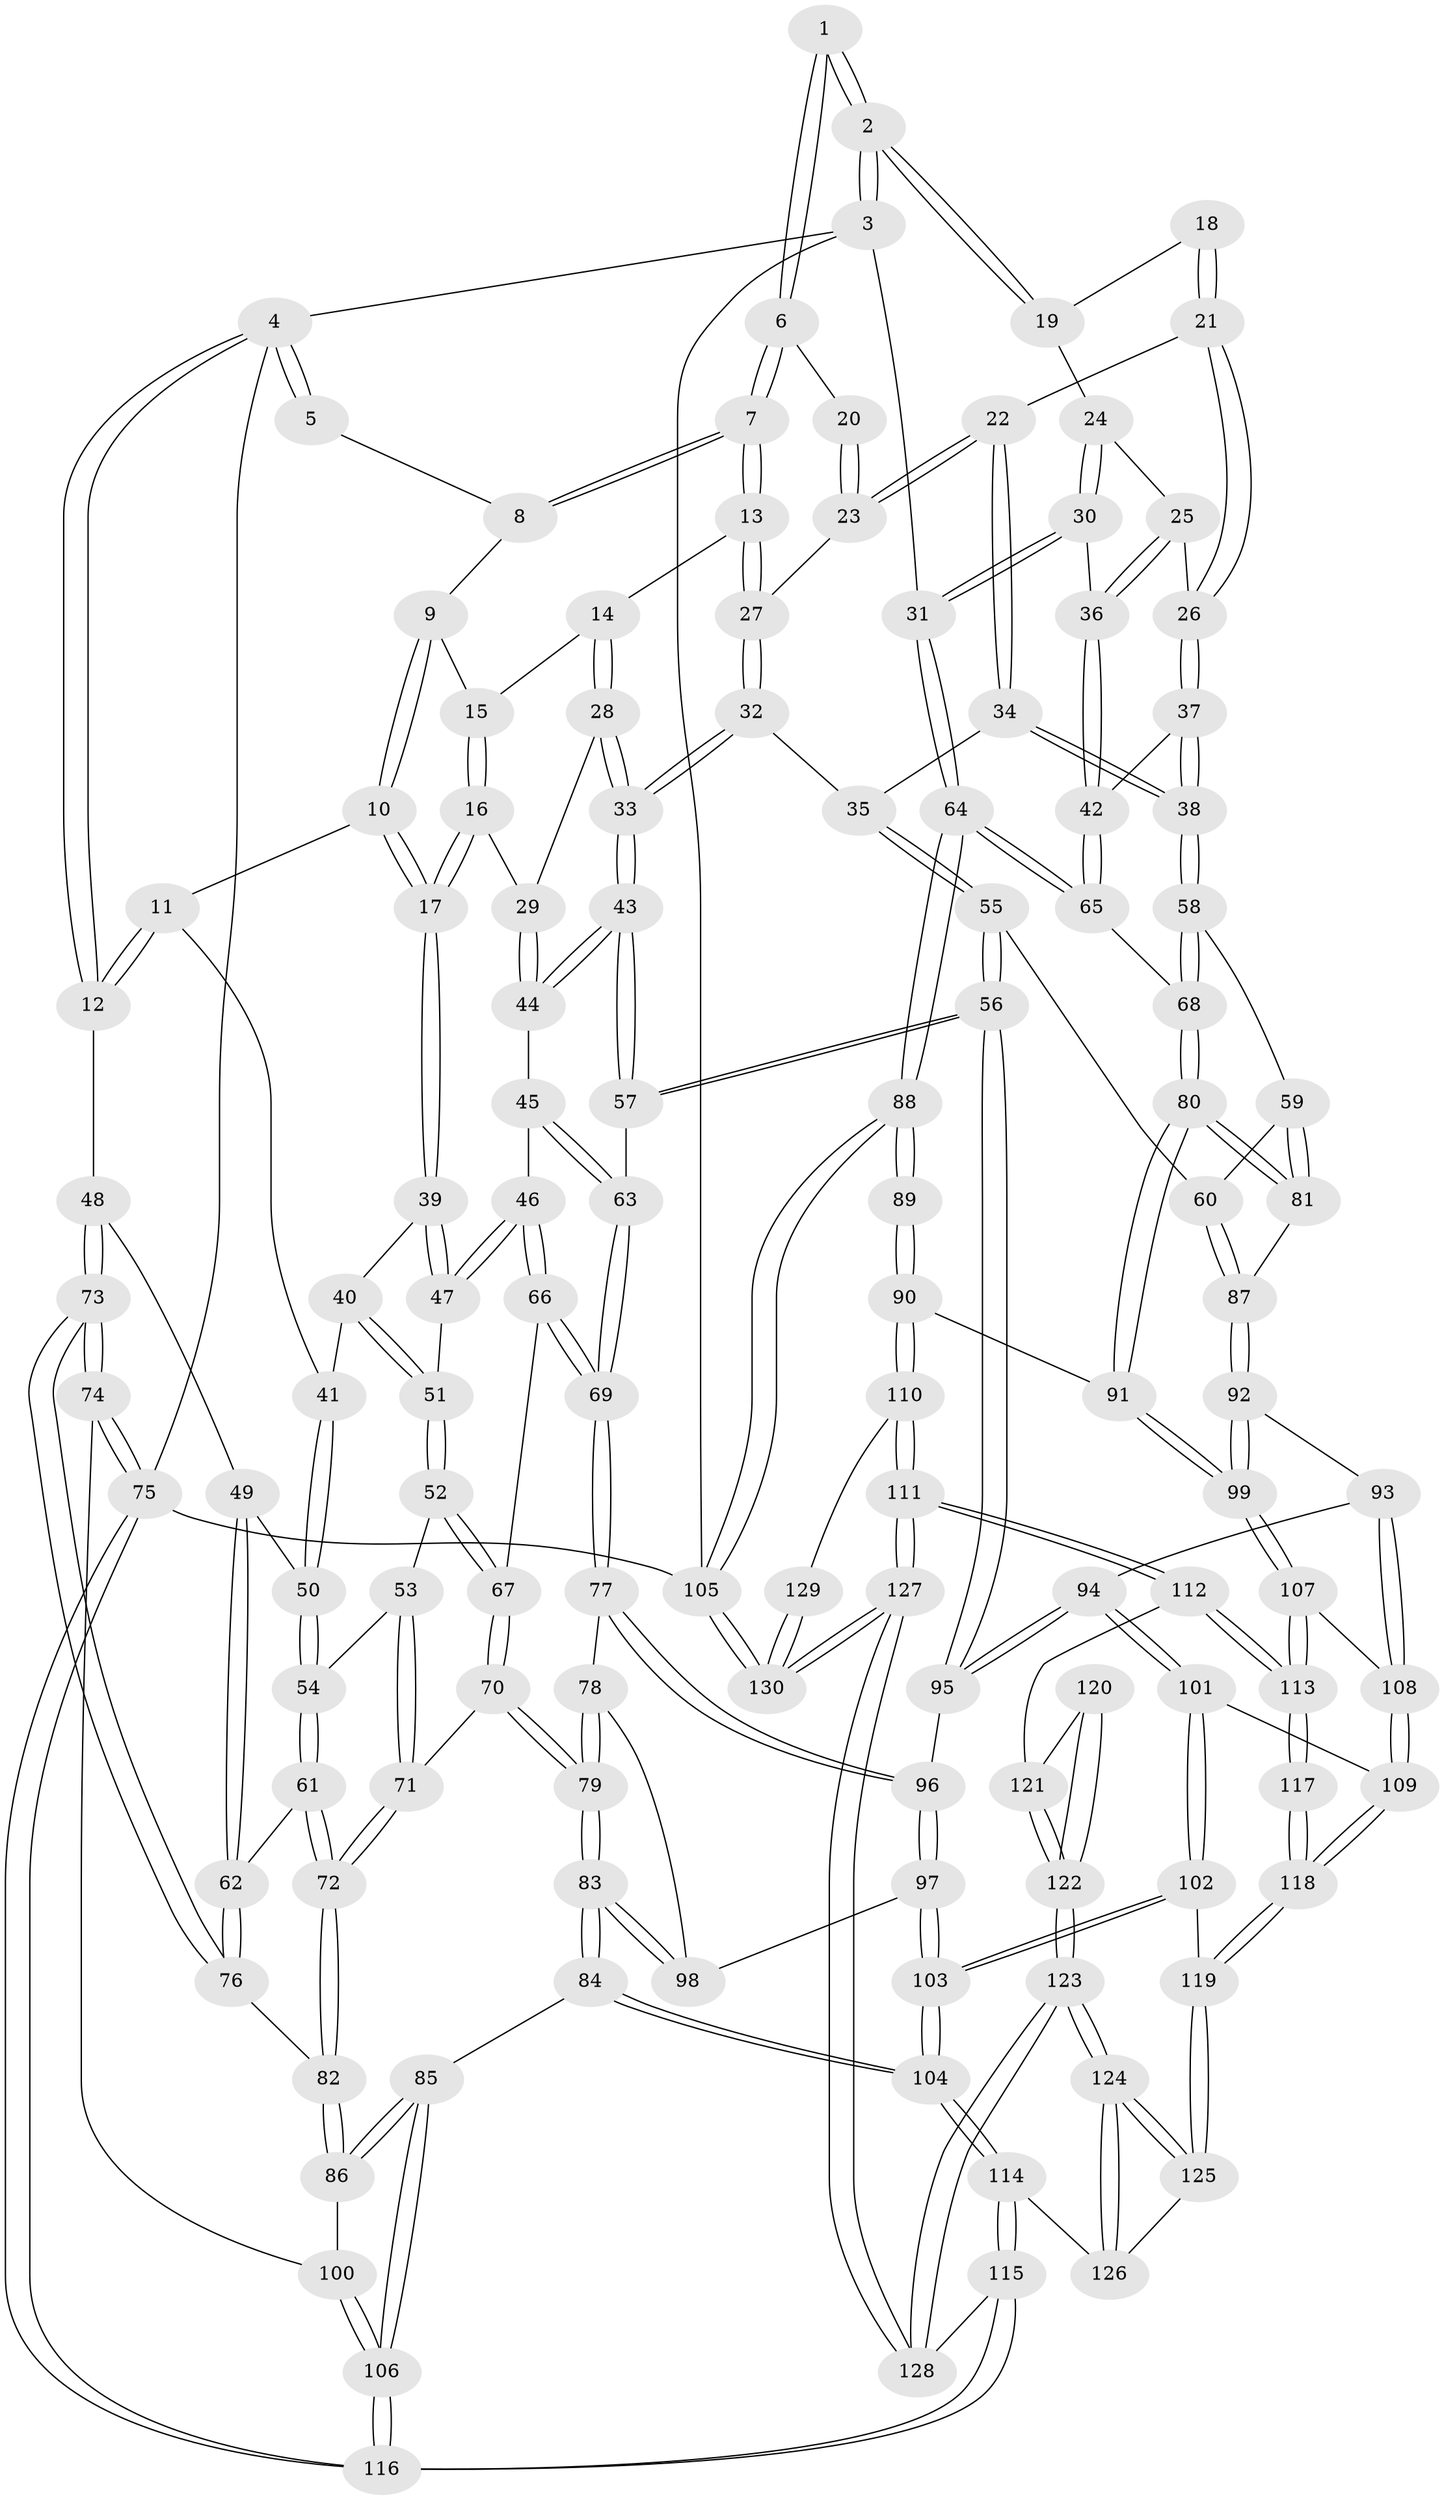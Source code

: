 // Generated by graph-tools (version 1.1) at 2025/38/03/09/25 02:38:43]
// undirected, 130 vertices, 322 edges
graph export_dot {
graph [start="1"]
  node [color=gray90,style=filled];
  1 [pos="+0.6753405428126574+0"];
  2 [pos="+1+0"];
  3 [pos="+1+0"];
  4 [pos="+0+0"];
  5 [pos="+0.3710916927191295+0"];
  6 [pos="+0.664837309626639+0.050141163436119504"];
  7 [pos="+0.6551600751954567+0.06312071290888364"];
  8 [pos="+0.3759876316414915+0.0002212041400695698"];
  9 [pos="+0.37442681389761895+0.00898082307110859"];
  10 [pos="+0.216397840670697+0.15445619939374022"];
  11 [pos="+0.17331318057542308+0.15233707770358673"];
  12 [pos="+0+0"];
  13 [pos="+0.6202701545391942+0.13039980699174222"];
  14 [pos="+0.5381985588333029+0.15364245395236162"];
  15 [pos="+0.4352391926704173+0.10418654529811461"];
  16 [pos="+0.3464749127897145+0.24203954197675276"];
  17 [pos="+0.32863010756311556+0.24581139269284505"];
  18 [pos="+0.7871882443665491+0.09738098250319821"];
  19 [pos="+0.8717694159128662+0.09974689958435298"];
  20 [pos="+0.7608947678212289+0.08982065743564929"];
  21 [pos="+0.8065351627633089+0.24379363461845177"];
  22 [pos="+0.7866608085888651+0.24789371468878132"];
  23 [pos="+0.7674539907949315+0.23024594742161755"];
  24 [pos="+0.9035088184452049+0.17950225595721803"];
  25 [pos="+0.87597020337813+0.21826825402366484"];
  26 [pos="+0.8432161849086152+0.24937444184040647"];
  27 [pos="+0.6295982016630951+0.1558663117904316"];
  28 [pos="+0.49585812298363985+0.21965502167357565"];
  29 [pos="+0.3794097249176373+0.24866031839065042"];
  30 [pos="+1+0.23785164355056929"];
  31 [pos="+1+0.2327112872231166"];
  32 [pos="+0.6379741368317841+0.23483222443718524"];
  33 [pos="+0.5217671231923379+0.34463924641470844"];
  34 [pos="+0.7278864440831349+0.3167962151536949"];
  35 [pos="+0.6910918619338795+0.3195950625606597"];
  36 [pos="+0.9572801307480987+0.3074960087154398"];
  37 [pos="+0.8758010520990873+0.357334642365597"];
  38 [pos="+0.8127399580516262+0.3843506346163"];
  39 [pos="+0.3197351168133476+0.3012841878455597"];
  40 [pos="+0.19682717302048885+0.3402451327698875"];
  41 [pos="+0.16419544164359215+0.30575529258294243"];
  42 [pos="+0.8835368260730985+0.3596351755711103"];
  43 [pos="+0.5210839960127166+0.3475047279043555"];
  44 [pos="+0.46914913086189103+0.34692260084393545"];
  45 [pos="+0.41282121407481415+0.38255777061695206"];
  46 [pos="+0.3411377431045703+0.3967401820560682"];
  47 [pos="+0.3275838845478503+0.35747646385909426"];
  48 [pos="+0+0.08441029749160102"];
  49 [pos="+0.08186750079061508+0.3560165511616687"];
  50 [pos="+0.09701141246398327+0.35611988241731324"];
  51 [pos="+0.2040608241772065+0.3733163486444554"];
  52 [pos="+0.19965055819275232+0.40884413875544173"];
  53 [pos="+0.1696550321196286+0.4364866887435265"];
  54 [pos="+0.16186090597647182+0.43844355377301586"];
  55 [pos="+0.6134747025656928+0.4546135805436194"];
  56 [pos="+0.5925463243578445+0.4576451181263107"];
  57 [pos="+0.5910226197880801+0.45689845421755787"];
  58 [pos="+0.7917839765475264+0.4319230717273228"];
  59 [pos="+0.7389494972077226+0.46337914351316084"];
  60 [pos="+0.6400056410631011+0.4665417355188009"];
  61 [pos="+0.1385957792126185+0.46434409201632865"];
  62 [pos="+0.035310345982700796+0.47501095838373325"];
  63 [pos="+0.4811312097271016+0.4824628777815008"];
  64 [pos="+1+0.48830465987103067"];
  65 [pos="+0.9469204105749806+0.4454088679888572"];
  66 [pos="+0.33084169061440877+0.4319192228593603"];
  67 [pos="+0.32035645934430684+0.43755997405990027"];
  68 [pos="+0.8734478888488209+0.5175186889031105"];
  69 [pos="+0.41249337554767895+0.5191777956675364"];
  70 [pos="+0.2590259993710367+0.517961013667084"];
  71 [pos="+0.25278471606329345+0.5178309915711451"];
  72 [pos="+0.16148137795954218+0.5649369239101676"];
  73 [pos="+0+0.5605532545242267"];
  74 [pos="+0+0.6121477307140895"];
  75 [pos="+0+1"];
  76 [pos="+0+0.5278085824528"];
  77 [pos="+0.410465211506268+0.5302676675934652"];
  78 [pos="+0.3880171085053688+0.5623388240774094"];
  79 [pos="+0.3215242561132013+0.6290177231313058"];
  80 [pos="+0.8571292500649013+0.5920938750257485"];
  81 [pos="+0.8063329908756398+0.5787638973743241"];
  82 [pos="+0.154801474430564+0.578048090076871"];
  83 [pos="+0.3169568500481192+0.6496522812255877"];
  84 [pos="+0.2962803670847801+0.7041916800187699"];
  85 [pos="+0.2719003154508666+0.7056661183345134"];
  86 [pos="+0.1639157672482353+0.6232227223711508"];
  87 [pos="+0.7138853835754712+0.5987170483397417"];
  88 [pos="+1+0.6778237426946128"];
  89 [pos="+1+0.6860835599256968"];
  90 [pos="+0.9055477751590981+0.6518015798689316"];
  91 [pos="+0.8889829396072642+0.6436674929911004"];
  92 [pos="+0.6984615245496517+0.631252032849215"];
  93 [pos="+0.6116879606807297+0.6614485417097588"];
  94 [pos="+0.6109077244130982+0.6612932572768219"];
  95 [pos="+0.5610962701199168+0.6068954229367257"];
  96 [pos="+0.5122888847012185+0.6234191385268105"];
  97 [pos="+0.48957969401713297+0.6486240445866882"];
  98 [pos="+0.45219943004751534+0.6365451485419074"];
  99 [pos="+0.7602006189004233+0.7257219847826315"];
  100 [pos="+0.08759248336947936+0.6696094716049722"];
  101 [pos="+0.5899119704812484+0.6943370671895482"];
  102 [pos="+0.44784869076604744+0.7854772278986425"];
  103 [pos="+0.44445535059790425+0.7852229364147016"];
  104 [pos="+0.39565661244898953+0.804331087709474"];
  105 [pos="+1+1"];
  106 [pos="+0.13320718894257416+0.8135585100314643"];
  107 [pos="+0.7460876026908827+0.7612539749066745"];
  108 [pos="+0.6635064176895026+0.7390589852620009"];
  109 [pos="+0.597837865866842+0.8040362337895826"];
  110 [pos="+0.8490326948573901+0.8632220355364533"];
  111 [pos="+0.8251865680104707+0.8752517226759231"];
  112 [pos="+0.7726218831151523+0.8475295762184346"];
  113 [pos="+0.7565682563620634+0.8233403839161128"];
  114 [pos="+0.38015634199106546+0.8786668080340612"];
  115 [pos="+0.2045340001413883+1"];
  116 [pos="+0+1"];
  117 [pos="+0.6221482204198556+0.8302342495052127"];
  118 [pos="+0.5917985117249067+0.8172213389864079"];
  119 [pos="+0.5656420690521438+0.8256121953654488"];
  120 [pos="+0.6322187192781805+0.8571209829828322"];
  121 [pos="+0.7142605335617748+0.8972367233318962"];
  122 [pos="+0.6591894740757569+0.9484495807491928"];
  123 [pos="+0.6170890152657575+1"];
  124 [pos="+0.611334256710296+1"];
  125 [pos="+0.5683026099105819+0.8860424925515736"];
  126 [pos="+0.4907288167477155+0.9192051855054506"];
  127 [pos="+0.8533975305102985+1"];
  128 [pos="+0.6230424873586801+1"];
  129 [pos="+0.921494619621452+0.8574559186574333"];
  130 [pos="+1+1"];
  1 -- 2;
  1 -- 2;
  1 -- 6;
  1 -- 6;
  2 -- 3;
  2 -- 3;
  2 -- 19;
  2 -- 19;
  3 -- 4;
  3 -- 31;
  3 -- 105;
  4 -- 5;
  4 -- 5;
  4 -- 12;
  4 -- 12;
  4 -- 75;
  5 -- 8;
  6 -- 7;
  6 -- 7;
  6 -- 20;
  7 -- 8;
  7 -- 8;
  7 -- 13;
  7 -- 13;
  8 -- 9;
  9 -- 10;
  9 -- 10;
  9 -- 15;
  10 -- 11;
  10 -- 17;
  10 -- 17;
  11 -- 12;
  11 -- 12;
  11 -- 41;
  12 -- 48;
  13 -- 14;
  13 -- 27;
  13 -- 27;
  14 -- 15;
  14 -- 28;
  14 -- 28;
  15 -- 16;
  15 -- 16;
  16 -- 17;
  16 -- 17;
  16 -- 29;
  17 -- 39;
  17 -- 39;
  18 -- 19;
  18 -- 21;
  18 -- 21;
  19 -- 24;
  20 -- 23;
  20 -- 23;
  21 -- 22;
  21 -- 26;
  21 -- 26;
  22 -- 23;
  22 -- 23;
  22 -- 34;
  22 -- 34;
  23 -- 27;
  24 -- 25;
  24 -- 30;
  24 -- 30;
  25 -- 26;
  25 -- 36;
  25 -- 36;
  26 -- 37;
  26 -- 37;
  27 -- 32;
  27 -- 32;
  28 -- 29;
  28 -- 33;
  28 -- 33;
  29 -- 44;
  29 -- 44;
  30 -- 31;
  30 -- 31;
  30 -- 36;
  31 -- 64;
  31 -- 64;
  32 -- 33;
  32 -- 33;
  32 -- 35;
  33 -- 43;
  33 -- 43;
  34 -- 35;
  34 -- 38;
  34 -- 38;
  35 -- 55;
  35 -- 55;
  36 -- 42;
  36 -- 42;
  37 -- 38;
  37 -- 38;
  37 -- 42;
  38 -- 58;
  38 -- 58;
  39 -- 40;
  39 -- 47;
  39 -- 47;
  40 -- 41;
  40 -- 51;
  40 -- 51;
  41 -- 50;
  41 -- 50;
  42 -- 65;
  42 -- 65;
  43 -- 44;
  43 -- 44;
  43 -- 57;
  43 -- 57;
  44 -- 45;
  45 -- 46;
  45 -- 63;
  45 -- 63;
  46 -- 47;
  46 -- 47;
  46 -- 66;
  46 -- 66;
  47 -- 51;
  48 -- 49;
  48 -- 73;
  48 -- 73;
  49 -- 50;
  49 -- 62;
  49 -- 62;
  50 -- 54;
  50 -- 54;
  51 -- 52;
  51 -- 52;
  52 -- 53;
  52 -- 67;
  52 -- 67;
  53 -- 54;
  53 -- 71;
  53 -- 71;
  54 -- 61;
  54 -- 61;
  55 -- 56;
  55 -- 56;
  55 -- 60;
  56 -- 57;
  56 -- 57;
  56 -- 95;
  56 -- 95;
  57 -- 63;
  58 -- 59;
  58 -- 68;
  58 -- 68;
  59 -- 60;
  59 -- 81;
  59 -- 81;
  60 -- 87;
  60 -- 87;
  61 -- 62;
  61 -- 72;
  61 -- 72;
  62 -- 76;
  62 -- 76;
  63 -- 69;
  63 -- 69;
  64 -- 65;
  64 -- 65;
  64 -- 88;
  64 -- 88;
  65 -- 68;
  66 -- 67;
  66 -- 69;
  66 -- 69;
  67 -- 70;
  67 -- 70;
  68 -- 80;
  68 -- 80;
  69 -- 77;
  69 -- 77;
  70 -- 71;
  70 -- 79;
  70 -- 79;
  71 -- 72;
  71 -- 72;
  72 -- 82;
  72 -- 82;
  73 -- 74;
  73 -- 74;
  73 -- 76;
  73 -- 76;
  74 -- 75;
  74 -- 75;
  74 -- 100;
  75 -- 116;
  75 -- 116;
  75 -- 105;
  76 -- 82;
  77 -- 78;
  77 -- 96;
  77 -- 96;
  78 -- 79;
  78 -- 79;
  78 -- 98;
  79 -- 83;
  79 -- 83;
  80 -- 81;
  80 -- 81;
  80 -- 91;
  80 -- 91;
  81 -- 87;
  82 -- 86;
  82 -- 86;
  83 -- 84;
  83 -- 84;
  83 -- 98;
  83 -- 98;
  84 -- 85;
  84 -- 104;
  84 -- 104;
  85 -- 86;
  85 -- 86;
  85 -- 106;
  85 -- 106;
  86 -- 100;
  87 -- 92;
  87 -- 92;
  88 -- 89;
  88 -- 89;
  88 -- 105;
  88 -- 105;
  89 -- 90;
  89 -- 90;
  90 -- 91;
  90 -- 110;
  90 -- 110;
  91 -- 99;
  91 -- 99;
  92 -- 93;
  92 -- 99;
  92 -- 99;
  93 -- 94;
  93 -- 108;
  93 -- 108;
  94 -- 95;
  94 -- 95;
  94 -- 101;
  94 -- 101;
  95 -- 96;
  96 -- 97;
  96 -- 97;
  97 -- 98;
  97 -- 103;
  97 -- 103;
  99 -- 107;
  99 -- 107;
  100 -- 106;
  100 -- 106;
  101 -- 102;
  101 -- 102;
  101 -- 109;
  102 -- 103;
  102 -- 103;
  102 -- 119;
  103 -- 104;
  103 -- 104;
  104 -- 114;
  104 -- 114;
  105 -- 130;
  105 -- 130;
  106 -- 116;
  106 -- 116;
  107 -- 108;
  107 -- 113;
  107 -- 113;
  108 -- 109;
  108 -- 109;
  109 -- 118;
  109 -- 118;
  110 -- 111;
  110 -- 111;
  110 -- 129;
  111 -- 112;
  111 -- 112;
  111 -- 127;
  111 -- 127;
  112 -- 113;
  112 -- 113;
  112 -- 121;
  113 -- 117;
  113 -- 117;
  114 -- 115;
  114 -- 115;
  114 -- 126;
  115 -- 116;
  115 -- 116;
  115 -- 128;
  117 -- 118;
  117 -- 118;
  118 -- 119;
  118 -- 119;
  119 -- 125;
  119 -- 125;
  120 -- 121;
  120 -- 122;
  120 -- 122;
  121 -- 122;
  121 -- 122;
  122 -- 123;
  122 -- 123;
  123 -- 124;
  123 -- 124;
  123 -- 128;
  123 -- 128;
  124 -- 125;
  124 -- 125;
  124 -- 126;
  124 -- 126;
  125 -- 126;
  127 -- 128;
  127 -- 128;
  127 -- 130;
  127 -- 130;
  129 -- 130;
  129 -- 130;
}
